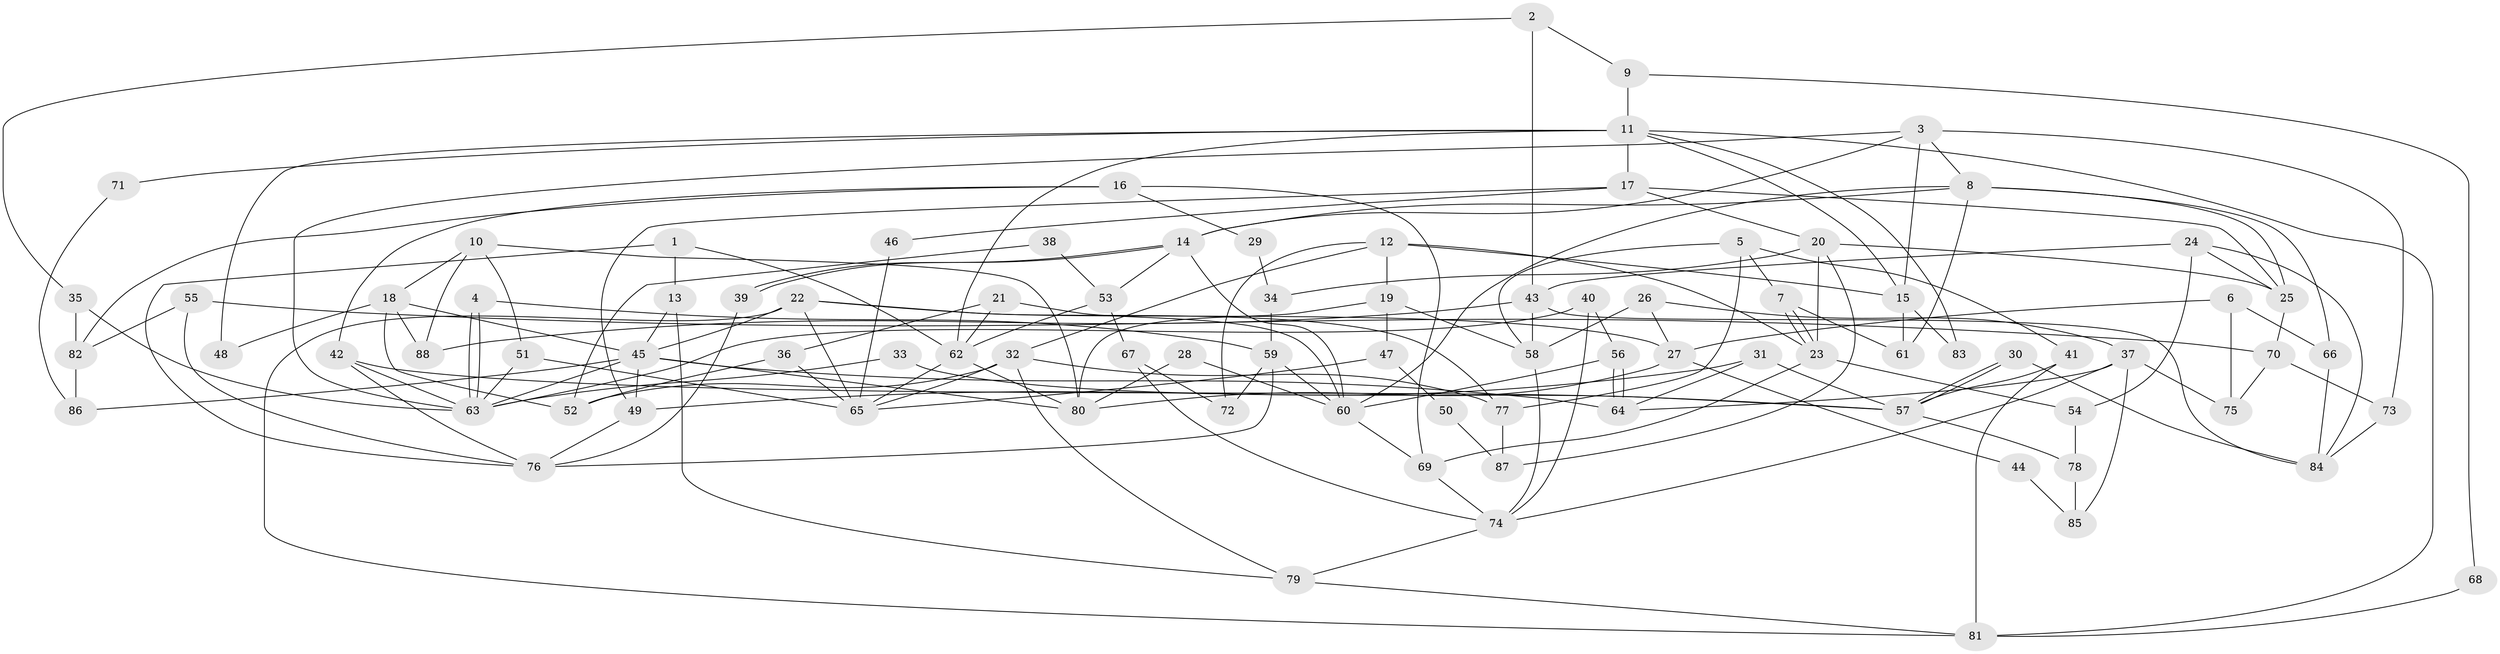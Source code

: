 // coarse degree distribution, {4: 0.12962962962962962, 7: 0.05555555555555555, 8: 0.09259259259259259, 5: 0.24074074074074073, 6: 0.14814814814814814, 3: 0.16666666666666666, 12: 0.018518518518518517, 9: 0.018518518518518517, 2: 0.1111111111111111, 10: 0.018518518518518517}
// Generated by graph-tools (version 1.1) at 2025/41/03/06/25 10:41:58]
// undirected, 88 vertices, 176 edges
graph export_dot {
graph [start="1"]
  node [color=gray90,style=filled];
  1;
  2;
  3;
  4;
  5;
  6;
  7;
  8;
  9;
  10;
  11;
  12;
  13;
  14;
  15;
  16;
  17;
  18;
  19;
  20;
  21;
  22;
  23;
  24;
  25;
  26;
  27;
  28;
  29;
  30;
  31;
  32;
  33;
  34;
  35;
  36;
  37;
  38;
  39;
  40;
  41;
  42;
  43;
  44;
  45;
  46;
  47;
  48;
  49;
  50;
  51;
  52;
  53;
  54;
  55;
  56;
  57;
  58;
  59;
  60;
  61;
  62;
  63;
  64;
  65;
  66;
  67;
  68;
  69;
  70;
  71;
  72;
  73;
  74;
  75;
  76;
  77;
  78;
  79;
  80;
  81;
  82;
  83;
  84;
  85;
  86;
  87;
  88;
  1 -- 76;
  1 -- 62;
  1 -- 13;
  2 -- 43;
  2 -- 35;
  2 -- 9;
  3 -- 14;
  3 -- 15;
  3 -- 8;
  3 -- 63;
  3 -- 73;
  4 -- 63;
  4 -- 63;
  4 -- 59;
  5 -- 58;
  5 -- 7;
  5 -- 41;
  5 -- 77;
  6 -- 66;
  6 -- 75;
  6 -- 27;
  7 -- 23;
  7 -- 23;
  7 -- 61;
  8 -- 14;
  8 -- 25;
  8 -- 60;
  8 -- 61;
  8 -- 66;
  9 -- 11;
  9 -- 68;
  10 -- 80;
  10 -- 18;
  10 -- 51;
  10 -- 88;
  11 -- 81;
  11 -- 17;
  11 -- 15;
  11 -- 48;
  11 -- 62;
  11 -- 71;
  11 -- 83;
  12 -- 32;
  12 -- 72;
  12 -- 15;
  12 -- 19;
  12 -- 23;
  13 -- 45;
  13 -- 79;
  14 -- 60;
  14 -- 39;
  14 -- 39;
  14 -- 53;
  15 -- 61;
  15 -- 83;
  16 -- 69;
  16 -- 42;
  16 -- 29;
  16 -- 82;
  17 -- 49;
  17 -- 20;
  17 -- 25;
  17 -- 46;
  18 -- 52;
  18 -- 45;
  18 -- 48;
  18 -- 88;
  19 -- 80;
  19 -- 47;
  19 -- 58;
  20 -- 23;
  20 -- 25;
  20 -- 34;
  20 -- 87;
  21 -- 62;
  21 -- 60;
  21 -- 36;
  22 -- 45;
  22 -- 27;
  22 -- 65;
  22 -- 77;
  22 -- 81;
  23 -- 54;
  23 -- 69;
  24 -- 43;
  24 -- 25;
  24 -- 54;
  24 -- 84;
  25 -- 70;
  26 -- 27;
  26 -- 58;
  26 -- 37;
  27 -- 80;
  27 -- 44;
  28 -- 80;
  28 -- 60;
  29 -- 34;
  30 -- 57;
  30 -- 57;
  30 -- 84;
  31 -- 57;
  31 -- 64;
  31 -- 49;
  32 -- 65;
  32 -- 77;
  32 -- 52;
  32 -- 79;
  33 -- 57;
  33 -- 63;
  34 -- 59;
  35 -- 82;
  35 -- 63;
  36 -- 65;
  36 -- 52;
  37 -- 74;
  37 -- 64;
  37 -- 75;
  37 -- 85;
  38 -- 52;
  38 -- 53;
  39 -- 76;
  40 -- 56;
  40 -- 63;
  40 -- 74;
  41 -- 81;
  41 -- 57;
  42 -- 63;
  42 -- 57;
  42 -- 76;
  43 -- 58;
  43 -- 88;
  43 -- 84;
  44 -- 85;
  45 -- 64;
  45 -- 63;
  45 -- 49;
  45 -- 80;
  45 -- 86;
  46 -- 65;
  47 -- 65;
  47 -- 50;
  49 -- 76;
  50 -- 87;
  51 -- 63;
  51 -- 65;
  53 -- 62;
  53 -- 67;
  54 -- 78;
  55 -- 76;
  55 -- 70;
  55 -- 82;
  56 -- 60;
  56 -- 64;
  56 -- 64;
  57 -- 78;
  58 -- 74;
  59 -- 60;
  59 -- 76;
  59 -- 72;
  60 -- 69;
  62 -- 65;
  62 -- 80;
  66 -- 84;
  67 -- 74;
  67 -- 72;
  68 -- 81;
  69 -- 74;
  70 -- 73;
  70 -- 75;
  71 -- 86;
  73 -- 84;
  74 -- 79;
  77 -- 87;
  78 -- 85;
  79 -- 81;
  82 -- 86;
}
